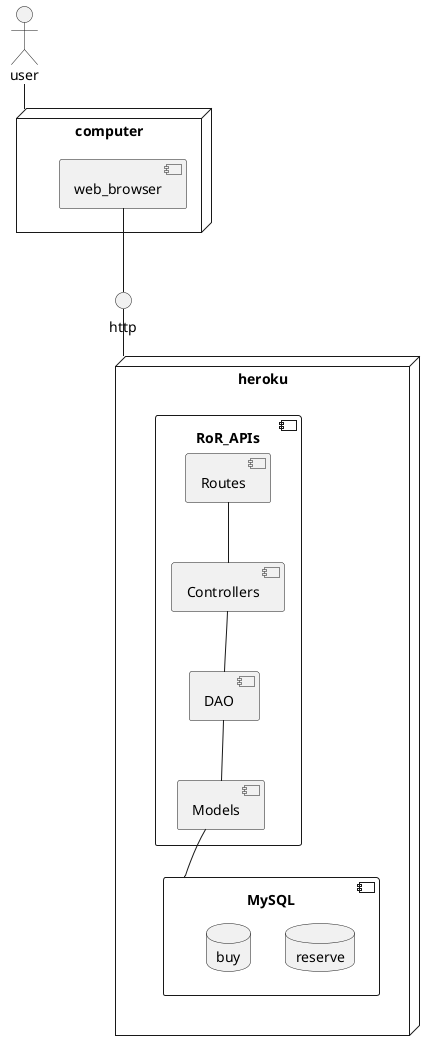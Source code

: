 @startuml

actor user
interface http

node computer{
 [web_browser]
}

node heroku{
 component RoR_APIs{
  [Routes]
  [Controllers]
  [DAO]
  [Models]
 }
 component MySQL{
  database reserve
  database buy
 }
}

user -- computer
web_browser -- http
http -- heroku

Routes -- Controllers
Controllers -- DAO
DAO -- Models

Models -- MySQL

@enduml